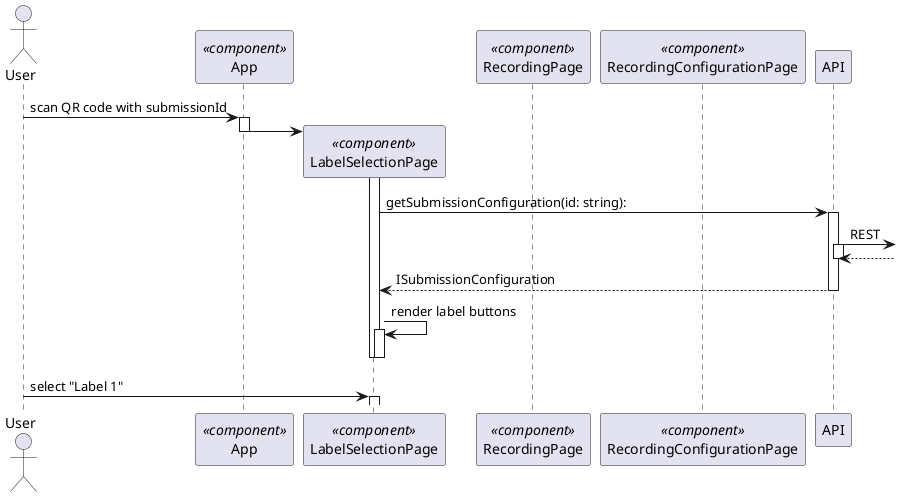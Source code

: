 @startuml Mobile Client - New Sample
autoactivate on

actor User as u
participant App as app << component >>
participant LabelSelectionPage as lsp << component >>
participant RecordingPage as rp << component >>
participant RecordingConfigurationPage as rcp << component >>
participant API as api

u -> app : scan QR code with submissionId
app -> lsp **
deactivate app
activate lsp
lsp -> api : getSubmissionConfiguration(id: string):
api ->]: REST
return
return ISubmissionConfiguration
lsp -> lsp: render label buttons
deactivate
deactivate

u -> lsp : select "Label 1"



@enduml